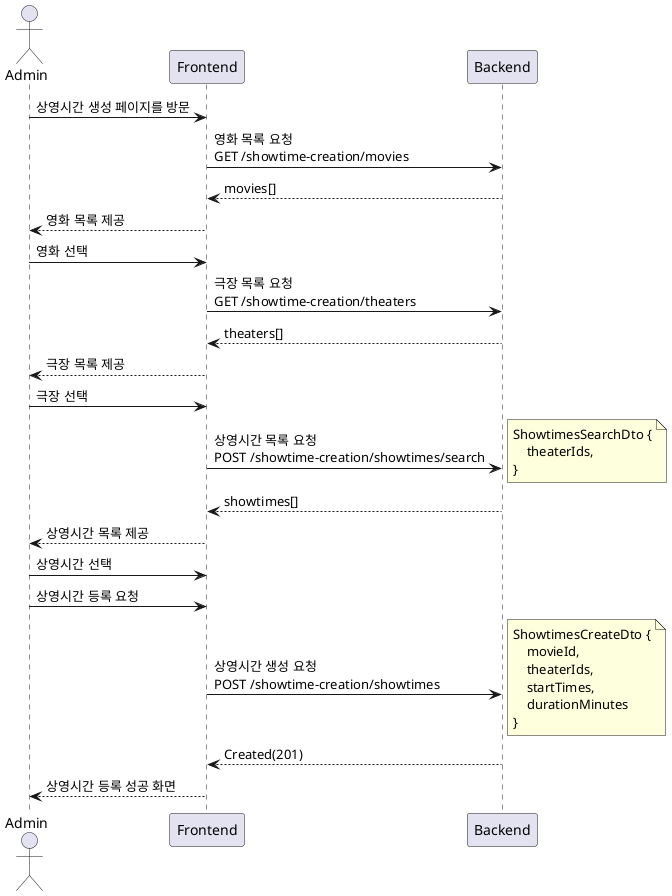 @startuml

@startuml
actor Admin
Admin -> Frontend: 상영시간 생성 페이지를 방문
    Frontend -> Backend: 영화 목록 요청\nGET /showtime-creation/movies
    Frontend <-- Backend: movies[]
Admin <-- Frontend: 영화 목록 제공

Admin -> Frontend: 영화 선택
    Frontend -> Backend: 극장 목록 요청\nGET /showtime-creation/theaters
    Frontend <-- Backend: theaters[]
Admin <-- Frontend: 극장 목록 제공

Admin -> Frontend: 극장 선택
    Frontend -> Backend: 상영시간 목록 요청\nPOST /showtime-creation/showtimes/search
        note right
            ShowtimesSearchDto {
                theaterIds,
            }
        end note

    Frontend <-- Backend: showtimes[]
Admin <-- Frontend: 상영시간 목록 제공

Admin -> Frontend: 상영시간 선택

Admin -> Frontend: 상영시간 등록 요청
    Frontend -> Backend: 상영시간 생성 요청\nPOST /showtime-creation/showtimes
        note right
            ShowtimesCreateDto {
                movieId,
                theaterIds,
                startTimes,
                durationMinutes
            }
        end note
    Frontend <-- Backend: Created(201)
Admin <-- Frontend: 상영시간 등록 성공 화면

@enduml

@enduml